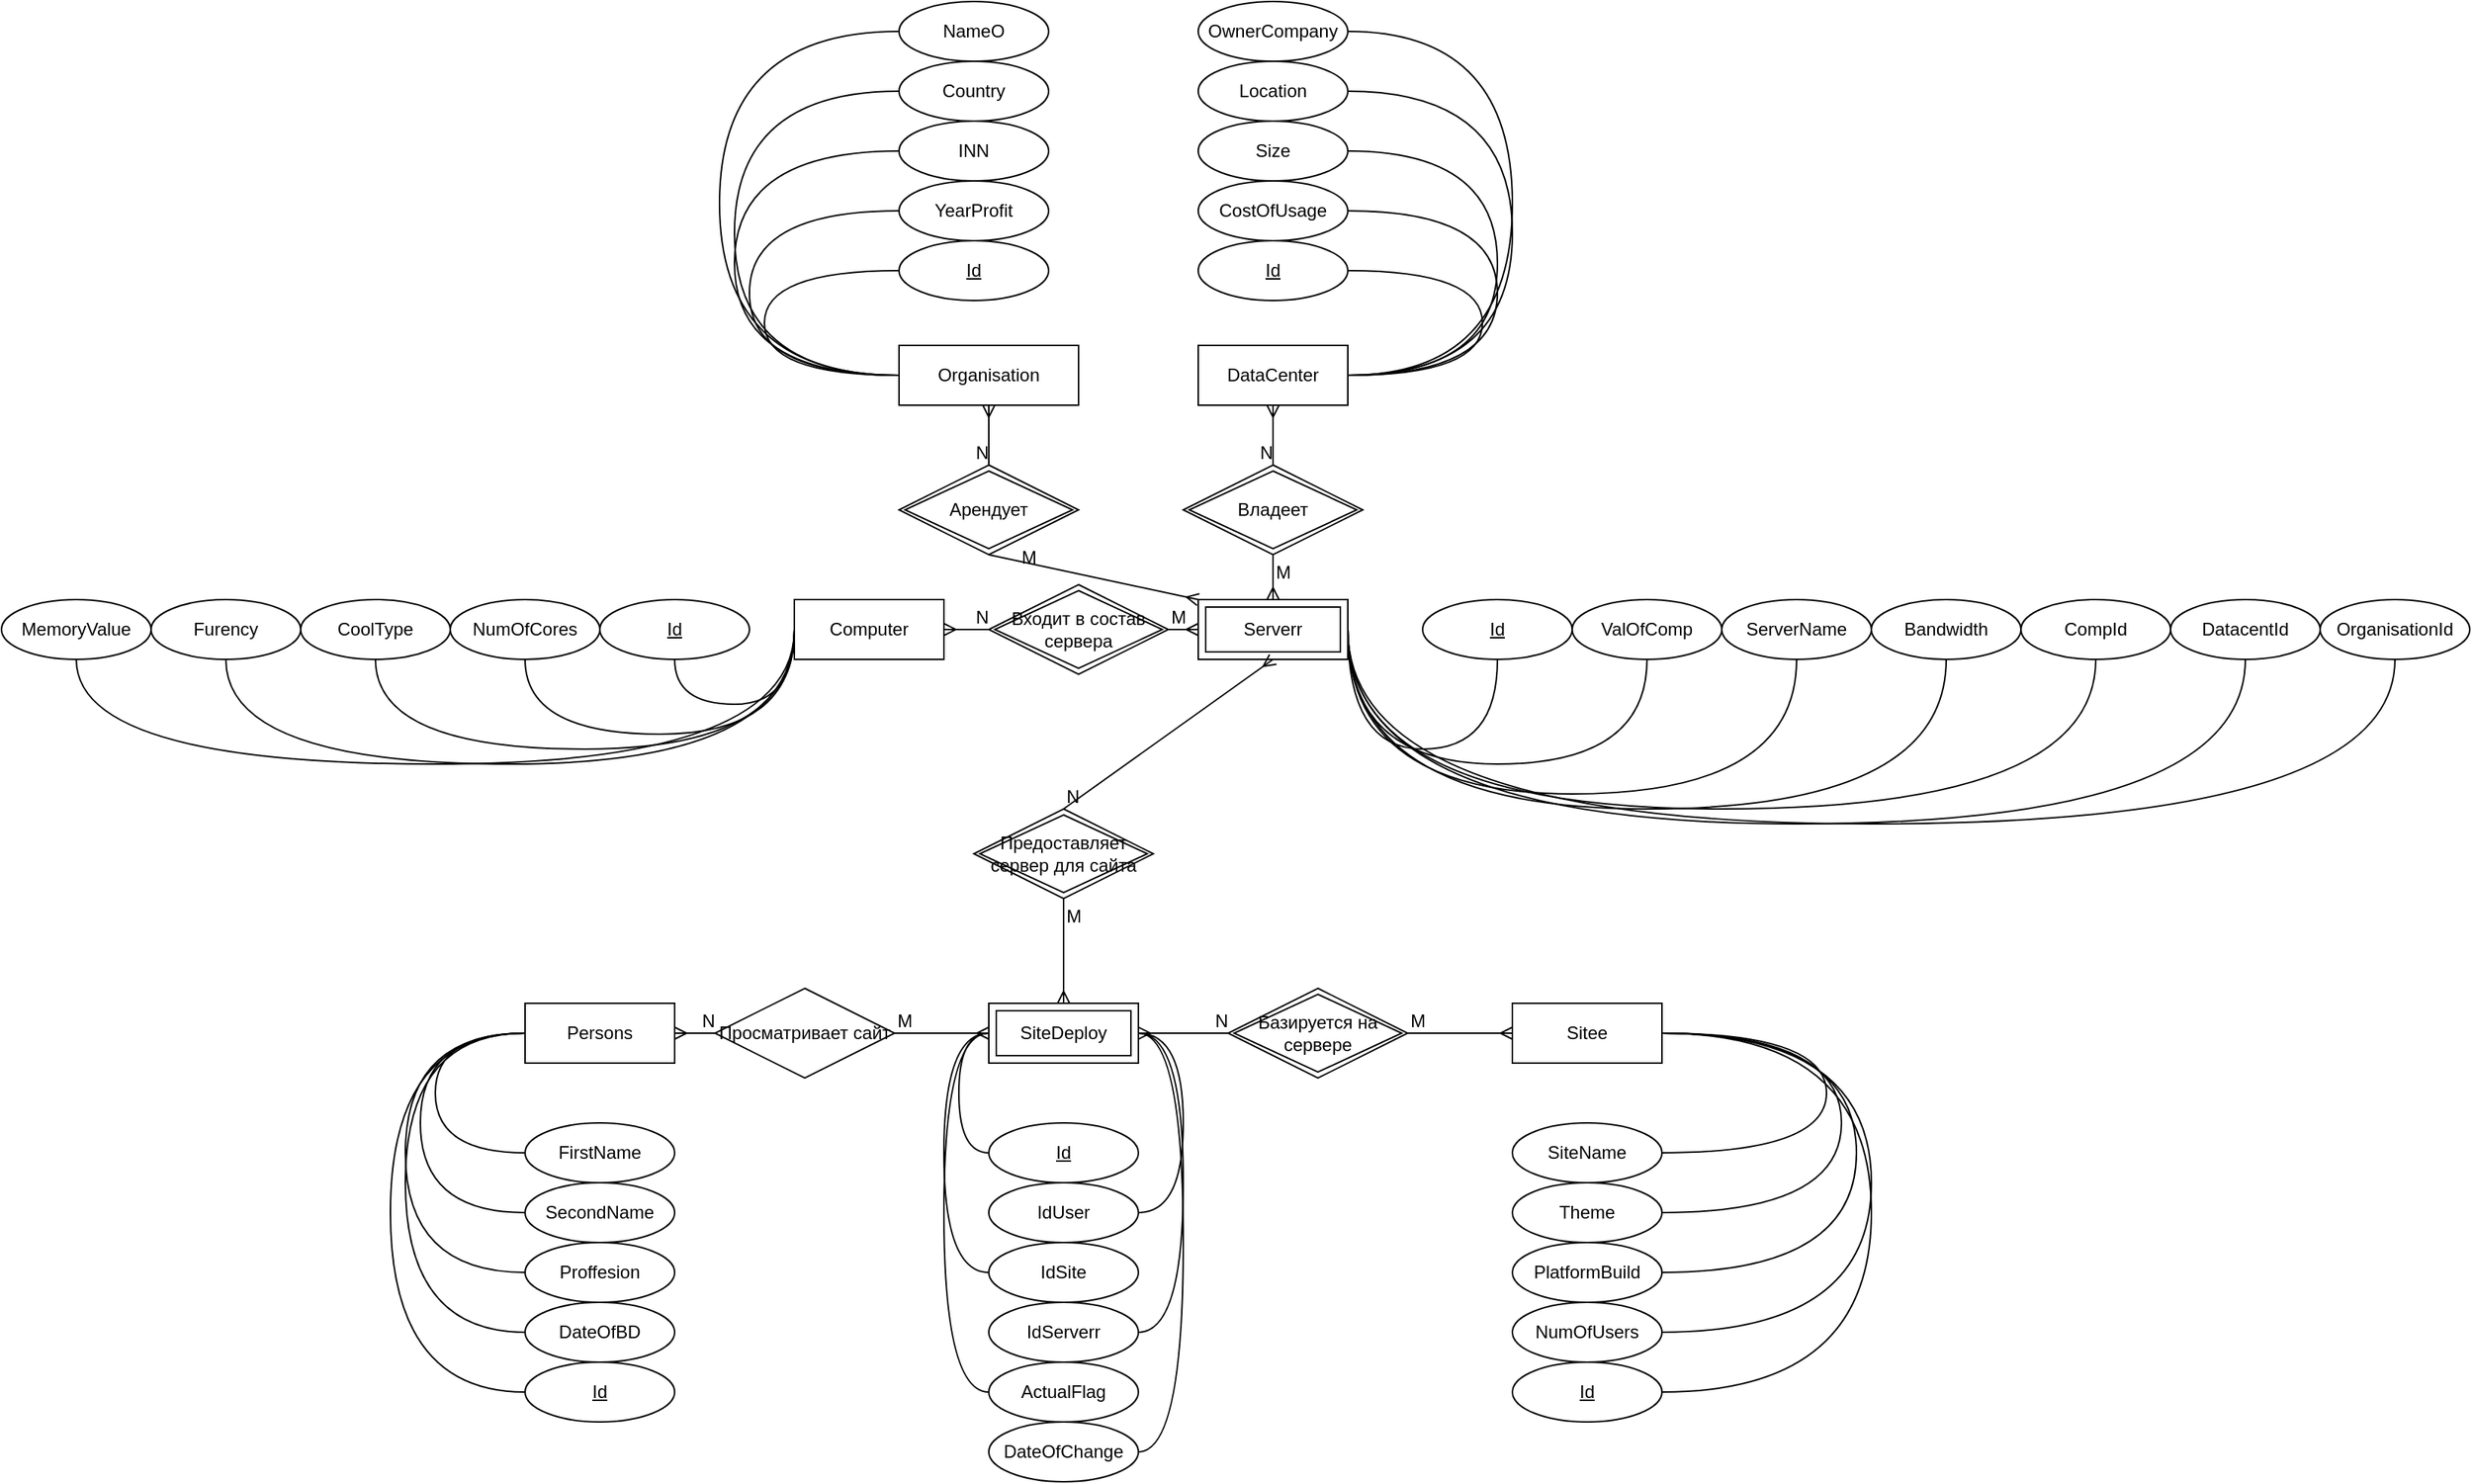 <mxfile version="20.3.1" type="device"><diagram id="-ngmbsDbpZC_VjrYUzRh" name="Страница 1"><mxGraphModel dx="2554" dy="1823" grid="0" gridSize="10" guides="1" tooltips="1" connect="1" arrows="1" fold="1" page="1" pageScale="1" pageWidth="2336" pageHeight="1654" math="0" shadow="0"><root><mxCell id="0"/><mxCell id="1" parent="0"/><mxCell id="NunK1V3B9DV44VtaubPy-156" value="Organisation" style="whiteSpace=wrap;html=1;align=center;" parent="1" vertex="1"><mxGeometry x="840" y="510" width="120" height="40" as="geometry"/></mxCell><mxCell id="NunK1V3B9DV44VtaubPy-157" value="Computer" style="whiteSpace=wrap;html=1;align=center;" parent="1" vertex="1"><mxGeometry x="770" y="680" width="100" height="40" as="geometry"/></mxCell><mxCell id="NunK1V3B9DV44VtaubPy-159" value="DataCenter" style="whiteSpace=wrap;html=1;align=center;" parent="1" vertex="1"><mxGeometry x="1040" y="510" width="100" height="40" as="geometry"/></mxCell><mxCell id="NunK1V3B9DV44VtaubPy-161" value="Serverr" style="shape=ext;margin=3;double=1;whiteSpace=wrap;html=1;align=center;" parent="1" vertex="1"><mxGeometry x="1040" y="680" width="100" height="40" as="geometry"/></mxCell><mxCell id="NunK1V3B9DV44VtaubPy-162" value="SiteDeploy" style="shape=ext;margin=3;double=1;whiteSpace=wrap;html=1;align=center;" parent="1" vertex="1"><mxGeometry x="900" y="950" width="100" height="40" as="geometry"/></mxCell><mxCell id="NunK1V3B9DV44VtaubPy-163" value="Sitee" style="whiteSpace=wrap;html=1;align=center;" parent="1" vertex="1"><mxGeometry x="1250" y="950" width="100" height="40" as="geometry"/></mxCell><mxCell id="NunK1V3B9DV44VtaubPy-165" value="Persons" style="whiteSpace=wrap;html=1;align=center;" parent="1" vertex="1"><mxGeometry x="590" y="950" width="100" height="40" as="geometry"/></mxCell><mxCell id="NunK1V3B9DV44VtaubPy-168" value="NameO" style="ellipse;whiteSpace=wrap;html=1;align=center;" parent="1" vertex="1"><mxGeometry x="840" y="280" width="100" height="40" as="geometry"/></mxCell><mxCell id="NunK1V3B9DV44VtaubPy-169" value="Country" style="ellipse;whiteSpace=wrap;html=1;align=center;" parent="1" vertex="1"><mxGeometry x="840" y="320" width="100" height="40" as="geometry"/></mxCell><mxCell id="NunK1V3B9DV44VtaubPy-170" value="INN" style="ellipse;whiteSpace=wrap;html=1;align=center;" parent="1" vertex="1"><mxGeometry x="840" y="360" width="100" height="40" as="geometry"/></mxCell><mxCell id="NunK1V3B9DV44VtaubPy-171" value="YearProfit" style="ellipse;whiteSpace=wrap;html=1;align=center;" parent="1" vertex="1"><mxGeometry x="840" y="400" width="100" height="40" as="geometry"/></mxCell><mxCell id="NunK1V3B9DV44VtaubPy-172" value="Id" style="ellipse;whiteSpace=wrap;html=1;align=center;fontStyle=4;" parent="1" vertex="1"><mxGeometry x="840" y="440" width="100" height="40" as="geometry"/></mxCell><mxCell id="NunK1V3B9DV44VtaubPy-173" value="" style="endArrow=none;html=1;rounded=0;entryX=0;entryY=0.5;entryDx=0;entryDy=0;edgeStyle=orthogonalEdgeStyle;curved=1;exitX=0;exitY=0.5;exitDx=0;exitDy=0;" parent="1" source="NunK1V3B9DV44VtaubPy-168" target="NunK1V3B9DV44VtaubPy-156" edge="1"><mxGeometry relative="1" as="geometry"><mxPoint x="480" y="600" as="sourcePoint"/><mxPoint x="640" y="600" as="targetPoint"/><Array as="points"><mxPoint x="720" y="300"/><mxPoint x="720" y="530"/></Array></mxGeometry></mxCell><mxCell id="NunK1V3B9DV44VtaubPy-174" value="" style="endArrow=none;html=1;rounded=0;exitX=0;exitY=0.5;exitDx=0;exitDy=0;edgeStyle=orthogonalEdgeStyle;curved=1;entryX=0;entryY=0.5;entryDx=0;entryDy=0;" parent="1" source="NunK1V3B9DV44VtaubPy-169" target="NunK1V3B9DV44VtaubPy-156" edge="1"><mxGeometry relative="1" as="geometry"><mxPoint x="480" y="600" as="sourcePoint"/><mxPoint x="640" y="600" as="targetPoint"/><Array as="points"><mxPoint x="730" y="340"/><mxPoint x="730" y="530"/></Array></mxGeometry></mxCell><mxCell id="NunK1V3B9DV44VtaubPy-177" value="" style="endArrow=none;html=1;rounded=0;exitX=0;exitY=0.5;exitDx=0;exitDy=0;edgeStyle=orthogonalEdgeStyle;curved=1;entryX=0;entryY=0.5;entryDx=0;entryDy=0;" parent="1" source="NunK1V3B9DV44VtaubPy-170" target="NunK1V3B9DV44VtaubPy-156" edge="1"><mxGeometry relative="1" as="geometry"><mxPoint x="840" y="620" as="sourcePoint"/><mxPoint x="840" y="810" as="targetPoint"/><Array as="points"><mxPoint x="730" y="380"/><mxPoint x="730" y="530"/></Array></mxGeometry></mxCell><mxCell id="NunK1V3B9DV44VtaubPy-179" value="" style="endArrow=none;html=1;rounded=0;curved=1;entryX=0;entryY=0.5;entryDx=0;entryDy=0;edgeStyle=orthogonalEdgeStyle;exitX=0;exitY=0.5;exitDx=0;exitDy=0;" parent="1" source="NunK1V3B9DV44VtaubPy-171" target="NunK1V3B9DV44VtaubPy-156" edge="1"><mxGeometry relative="1" as="geometry"><mxPoint x="480" y="600" as="sourcePoint"/><mxPoint x="640" y="600" as="targetPoint"/><Array as="points"><mxPoint x="740" y="420"/><mxPoint x="740" y="530"/></Array></mxGeometry></mxCell><mxCell id="NunK1V3B9DV44VtaubPy-180" value="" style="endArrow=none;html=1;rounded=0;curved=1;entryX=0;entryY=0.5;entryDx=0;entryDy=0;edgeStyle=orthogonalEdgeStyle;exitX=0;exitY=0.5;exitDx=0;exitDy=0;" parent="1" source="NunK1V3B9DV44VtaubPy-172" target="NunK1V3B9DV44VtaubPy-156" edge="1"><mxGeometry relative="1" as="geometry"><mxPoint x="480" y="600" as="sourcePoint"/><mxPoint x="640" y="600" as="targetPoint"/><Array as="points"><mxPoint x="750" y="460"/><mxPoint x="750" y="530"/></Array></mxGeometry></mxCell><mxCell id="NunK1V3B9DV44VtaubPy-181" value="OwnerCompany" style="ellipse;whiteSpace=wrap;html=1;align=center;" parent="1" vertex="1"><mxGeometry x="1040" y="280" width="100" height="40" as="geometry"/></mxCell><mxCell id="NunK1V3B9DV44VtaubPy-182" value="Location" style="ellipse;whiteSpace=wrap;html=1;align=center;" parent="1" vertex="1"><mxGeometry x="1040" y="320" width="100" height="40" as="geometry"/></mxCell><mxCell id="NunK1V3B9DV44VtaubPy-183" value="Size" style="ellipse;whiteSpace=wrap;html=1;align=center;" parent="1" vertex="1"><mxGeometry x="1040" y="360" width="100" height="40" as="geometry"/></mxCell><mxCell id="NunK1V3B9DV44VtaubPy-184" value="CostOfUsage" style="ellipse;whiteSpace=wrap;html=1;align=center;" parent="1" vertex="1"><mxGeometry x="1040" y="400" width="100" height="40" as="geometry"/></mxCell><mxCell id="NunK1V3B9DV44VtaubPy-185" value="Id" style="ellipse;whiteSpace=wrap;html=1;align=center;fontStyle=4;" parent="1" vertex="1"><mxGeometry x="1040" y="440" width="100" height="40" as="geometry"/></mxCell><mxCell id="NunK1V3B9DV44VtaubPy-186" value="" style="endArrow=none;html=1;rounded=0;curved=1;exitX=1;exitY=0.5;exitDx=0;exitDy=0;edgeStyle=orthogonalEdgeStyle;entryX=1;entryY=0.5;entryDx=0;entryDy=0;" parent="1" source="NunK1V3B9DV44VtaubPy-159" target="NunK1V3B9DV44VtaubPy-182" edge="1"><mxGeometry relative="1" as="geometry"><mxPoint x="1080" y="590" as="sourcePoint"/><mxPoint x="1240" y="590" as="targetPoint"/><Array as="points"><mxPoint x="1250" y="530"/><mxPoint x="1250" y="340"/></Array></mxGeometry></mxCell><mxCell id="NunK1V3B9DV44VtaubPy-187" value="" style="endArrow=none;html=1;rounded=0;curved=1;exitX=1;exitY=0.5;exitDx=0;exitDy=0;edgeStyle=orthogonalEdgeStyle;entryX=1;entryY=0.5;entryDx=0;entryDy=0;" parent="1" source="NunK1V3B9DV44VtaubPy-159" target="NunK1V3B9DV44VtaubPy-183" edge="1"><mxGeometry relative="1" as="geometry"><mxPoint x="1070" y="660" as="sourcePoint"/><mxPoint x="1230" y="660" as="targetPoint"/><Array as="points"><mxPoint x="1240" y="530"/><mxPoint x="1240" y="380"/></Array></mxGeometry></mxCell><mxCell id="NunK1V3B9DV44VtaubPy-188" value="" style="endArrow=none;html=1;rounded=0;curved=1;exitX=1;exitY=0.5;exitDx=0;exitDy=0;edgeStyle=orthogonalEdgeStyle;entryX=1;entryY=0.5;entryDx=0;entryDy=0;" parent="1" source="NunK1V3B9DV44VtaubPy-159" target="NunK1V3B9DV44VtaubPy-181" edge="1"><mxGeometry relative="1" as="geometry"><mxPoint x="1100" y="700" as="sourcePoint"/><mxPoint x="1260" y="700" as="targetPoint"/><Array as="points"><mxPoint x="1250" y="530"/><mxPoint x="1250" y="300"/></Array></mxGeometry></mxCell><mxCell id="NunK1V3B9DV44VtaubPy-189" value="" style="endArrow=none;html=1;rounded=0;curved=1;exitX=1;exitY=0.5;exitDx=0;exitDy=0;edgeStyle=orthogonalEdgeStyle;entryX=1;entryY=0.5;entryDx=0;entryDy=0;" parent="1" source="NunK1V3B9DV44VtaubPy-159" target="NunK1V3B9DV44VtaubPy-184" edge="1"><mxGeometry relative="1" as="geometry"><mxPoint x="890" y="680" as="sourcePoint"/><mxPoint x="1050" y="680" as="targetPoint"/><Array as="points"><mxPoint x="1240" y="530"/><mxPoint x="1240" y="420"/></Array></mxGeometry></mxCell><mxCell id="NunK1V3B9DV44VtaubPy-190" value="" style="endArrow=none;html=1;rounded=0;curved=1;exitX=1;exitY=0.5;exitDx=0;exitDy=0;edgeStyle=orthogonalEdgeStyle;entryX=1;entryY=0.5;entryDx=0;entryDy=0;" parent="1" source="NunK1V3B9DV44VtaubPy-159" target="NunK1V3B9DV44VtaubPy-185" edge="1"><mxGeometry relative="1" as="geometry"><mxPoint x="840" y="600" as="sourcePoint"/><mxPoint x="1000" y="600" as="targetPoint"/><Array as="points"><mxPoint x="1230" y="530"/><mxPoint x="1230" y="460"/></Array></mxGeometry></mxCell><mxCell id="NunK1V3B9DV44VtaubPy-194" value="MemoryValue" style="ellipse;whiteSpace=wrap;html=1;align=center;" parent="1" vertex="1"><mxGeometry x="240" y="680" width="100" height="40" as="geometry"/></mxCell><mxCell id="NunK1V3B9DV44VtaubPy-195" value="Furency" style="ellipse;whiteSpace=wrap;html=1;align=center;" parent="1" vertex="1"><mxGeometry x="340" y="680" width="100" height="40" as="geometry"/></mxCell><mxCell id="NunK1V3B9DV44VtaubPy-196" value="CoolType" style="ellipse;whiteSpace=wrap;html=1;align=center;" parent="1" vertex="1"><mxGeometry x="440" y="680" width="100" height="40" as="geometry"/></mxCell><mxCell id="NunK1V3B9DV44VtaubPy-197" value="NumOfCores" style="ellipse;whiteSpace=wrap;html=1;align=center;" parent="1" vertex="1"><mxGeometry x="540" y="680" width="100" height="40" as="geometry"/></mxCell><mxCell id="NunK1V3B9DV44VtaubPy-198" value="Id" style="ellipse;whiteSpace=wrap;html=1;align=center;fontStyle=4;" parent="1" vertex="1"><mxGeometry x="640" y="680" width="100" height="40" as="geometry"/></mxCell><mxCell id="NunK1V3B9DV44VtaubPy-199" value="" style="endArrow=none;html=1;rounded=0;curved=1;entryX=0;entryY=0.5;entryDx=0;entryDy=0;edgeStyle=orthogonalEdgeStyle;exitX=0.5;exitY=1;exitDx=0;exitDy=0;" parent="1" source="NunK1V3B9DV44VtaubPy-197" target="NunK1V3B9DV44VtaubPy-157" edge="1"><mxGeometry relative="1" as="geometry"><mxPoint x="370" y="540" as="sourcePoint"/><mxPoint x="530" y="540" as="targetPoint"/><Array as="points"><mxPoint x="590" y="770"/><mxPoint x="770" y="770"/></Array></mxGeometry></mxCell><mxCell id="NunK1V3B9DV44VtaubPy-200" value="" style="endArrow=none;html=1;rounded=0;curved=1;entryX=0;entryY=0.5;entryDx=0;entryDy=0;edgeStyle=orthogonalEdgeStyle;exitX=0.5;exitY=1;exitDx=0;exitDy=0;" parent="1" source="NunK1V3B9DV44VtaubPy-196" target="NunK1V3B9DV44VtaubPy-157" edge="1"><mxGeometry relative="1" as="geometry"><mxPoint x="380" y="570" as="sourcePoint"/><mxPoint x="540" y="570" as="targetPoint"/><Array as="points"><mxPoint x="490" y="780"/><mxPoint x="770" y="780"/></Array></mxGeometry></mxCell><mxCell id="NunK1V3B9DV44VtaubPy-202" value="" style="endArrow=none;html=1;rounded=0;curved=1;entryX=0;entryY=0.5;entryDx=0;entryDy=0;edgeStyle=orthogonalEdgeStyle;exitX=0.5;exitY=1;exitDx=0;exitDy=0;" parent="1" source="NunK1V3B9DV44VtaubPy-195" target="NunK1V3B9DV44VtaubPy-157" edge="1"><mxGeometry relative="1" as="geometry"><mxPoint x="360" y="590" as="sourcePoint"/><mxPoint x="520" y="590" as="targetPoint"/><Array as="points"><mxPoint x="390" y="790"/><mxPoint x="770" y="790"/></Array></mxGeometry></mxCell><mxCell id="NunK1V3B9DV44VtaubPy-203" value="" style="endArrow=none;html=1;rounded=0;curved=1;entryX=0;entryY=0.5;entryDx=0;entryDy=0;edgeStyle=orthogonalEdgeStyle;exitX=0.5;exitY=1;exitDx=0;exitDy=0;" parent="1" source="NunK1V3B9DV44VtaubPy-194" target="NunK1V3B9DV44VtaubPy-157" edge="1"><mxGeometry relative="1" as="geometry"><mxPoint x="360" y="620" as="sourcePoint"/><mxPoint x="520" y="620" as="targetPoint"/><Array as="points"><mxPoint x="290" y="790"/><mxPoint x="770" y="790"/></Array></mxGeometry></mxCell><mxCell id="NunK1V3B9DV44VtaubPy-204" value="" style="endArrow=none;html=1;rounded=0;curved=1;entryX=0;entryY=0.5;entryDx=0;entryDy=0;edgeStyle=orthogonalEdgeStyle;exitX=0.5;exitY=1;exitDx=0;exitDy=0;" parent="1" source="NunK1V3B9DV44VtaubPy-198" target="NunK1V3B9DV44VtaubPy-157" edge="1"><mxGeometry relative="1" as="geometry"><mxPoint x="380" y="500" as="sourcePoint"/><mxPoint x="540" y="500" as="targetPoint"/><Array as="points"><mxPoint x="690" y="750"/><mxPoint x="770" y="750"/></Array></mxGeometry></mxCell><mxCell id="NunK1V3B9DV44VtaubPy-205" value="Bandwidth" style="ellipse;whiteSpace=wrap;html=1;align=center;" parent="1" vertex="1"><mxGeometry x="1490" y="680" width="100" height="40" as="geometry"/></mxCell><mxCell id="NunK1V3B9DV44VtaubPy-206" value="ValOfComp" style="ellipse;whiteSpace=wrap;html=1;align=center;" parent="1" vertex="1"><mxGeometry x="1290" y="680" width="100" height="40" as="geometry"/></mxCell><mxCell id="NunK1V3B9DV44VtaubPy-207" value="ServerName" style="ellipse;whiteSpace=wrap;html=1;align=center;" parent="1" vertex="1"><mxGeometry x="1390" y="680" width="100" height="40" as="geometry"/></mxCell><mxCell id="NunK1V3B9DV44VtaubPy-208" value="Id" style="ellipse;whiteSpace=wrap;html=1;align=center;fontStyle=4;" parent="1" vertex="1"><mxGeometry x="1190" y="680" width="100" height="40" as="geometry"/></mxCell><mxCell id="NunK1V3B9DV44VtaubPy-210" value="DatacentId" style="ellipse;whiteSpace=wrap;html=1;align=center;" parent="1" vertex="1"><mxGeometry x="1690" y="680" width="100" height="40" as="geometry"/></mxCell><mxCell id="NunK1V3B9DV44VtaubPy-211" value="OrganisationId" style="ellipse;whiteSpace=wrap;html=1;align=center;" parent="1" vertex="1"><mxGeometry x="1790" y="680" width="100" height="40" as="geometry"/></mxCell><mxCell id="NunK1V3B9DV44VtaubPy-212" value="CompId" style="ellipse;whiteSpace=wrap;html=1;align=center;" parent="1" vertex="1"><mxGeometry x="1590" y="680" width="100" height="40" as="geometry"/></mxCell><mxCell id="NunK1V3B9DV44VtaubPy-213" value="" style="endArrow=none;html=1;rounded=0;curved=1;exitX=1;exitY=0.5;exitDx=0;exitDy=0;edgeStyle=orthogonalEdgeStyle;entryX=0.5;entryY=1;entryDx=0;entryDy=0;" parent="1" source="NunK1V3B9DV44VtaubPy-161" target="NunK1V3B9DV44VtaubPy-212" edge="1"><mxGeometry relative="1" as="geometry"><mxPoint x="1370" y="1030" as="sourcePoint"/><mxPoint x="1530" y="1030" as="targetPoint"/><Array as="points"><mxPoint x="1140" y="820"/><mxPoint x="1640" y="820"/></Array></mxGeometry></mxCell><mxCell id="NunK1V3B9DV44VtaubPy-214" value="" style="endArrow=none;html=1;rounded=0;curved=1;exitX=1;exitY=0.5;exitDx=0;exitDy=0;edgeStyle=orthogonalEdgeStyle;entryX=0.5;entryY=1;entryDx=0;entryDy=0;" parent="1" source="NunK1V3B9DV44VtaubPy-161" target="NunK1V3B9DV44VtaubPy-207" edge="1"><mxGeometry relative="1" as="geometry"><mxPoint x="1360" y="960" as="sourcePoint"/><mxPoint x="1520" y="960" as="targetPoint"/><Array as="points"><mxPoint x="1140" y="810"/><mxPoint x="1440" y="810"/></Array></mxGeometry></mxCell><mxCell id="NunK1V3B9DV44VtaubPy-215" value="" style="endArrow=none;html=1;rounded=0;curved=1;exitX=1;exitY=0.5;exitDx=0;exitDy=0;edgeStyle=orthogonalEdgeStyle;entryX=0.5;entryY=1;entryDx=0;entryDy=0;" parent="1" source="NunK1V3B9DV44VtaubPy-161" target="NunK1V3B9DV44VtaubPy-208" edge="1"><mxGeometry relative="1" as="geometry"><mxPoint x="1350" y="870" as="sourcePoint"/><mxPoint x="1510" y="870" as="targetPoint"/><Array as="points"><mxPoint x="1140" y="780"/><mxPoint x="1240" y="780"/></Array></mxGeometry></mxCell><mxCell id="NunK1V3B9DV44VtaubPy-216" value="" style="endArrow=none;html=1;rounded=0;curved=1;exitX=1;exitY=0.5;exitDx=0;exitDy=0;entryX=0.5;entryY=1;entryDx=0;entryDy=0;edgeStyle=orthogonalEdgeStyle;" parent="1" source="NunK1V3B9DV44VtaubPy-161" target="NunK1V3B9DV44VtaubPy-210" edge="1"><mxGeometry relative="1" as="geometry"><mxPoint x="1360" y="830" as="sourcePoint"/><mxPoint x="1520" y="830" as="targetPoint"/><Array as="points"><mxPoint x="1140" y="830"/><mxPoint x="1740" y="830"/></Array></mxGeometry></mxCell><mxCell id="NunK1V3B9DV44VtaubPy-217" value="" style="endArrow=none;html=1;rounded=0;curved=1;exitX=1;exitY=0.5;exitDx=0;exitDy=0;edgeStyle=orthogonalEdgeStyle;entryX=0.5;entryY=1;entryDx=0;entryDy=0;" parent="1" source="NunK1V3B9DV44VtaubPy-161" target="NunK1V3B9DV44VtaubPy-206" edge="1"><mxGeometry relative="1" as="geometry"><mxPoint x="1360" y="910" as="sourcePoint"/><mxPoint x="1520" y="910" as="targetPoint"/><Array as="points"><mxPoint x="1140" y="790"/><mxPoint x="1340" y="790"/></Array></mxGeometry></mxCell><mxCell id="NunK1V3B9DV44VtaubPy-218" value="" style="endArrow=none;html=1;rounded=0;curved=1;exitX=1;exitY=0.5;exitDx=0;exitDy=0;edgeStyle=orthogonalEdgeStyle;entryX=0.5;entryY=1;entryDx=0;entryDy=0;" parent="1" source="NunK1V3B9DV44VtaubPy-161" target="NunK1V3B9DV44VtaubPy-205" edge="1"><mxGeometry relative="1" as="geometry"><mxPoint x="1370" y="991" as="sourcePoint"/><mxPoint x="1530" y="991" as="targetPoint"/><Array as="points"><mxPoint x="1140" y="820"/><mxPoint x="1540" y="820"/></Array></mxGeometry></mxCell><mxCell id="NunK1V3B9DV44VtaubPy-219" value="" style="endArrow=none;html=1;rounded=0;curved=1;exitX=1;exitY=0.5;exitDx=0;exitDy=0;edgeStyle=orthogonalEdgeStyle;entryX=0.5;entryY=1;entryDx=0;entryDy=0;" parent="1" source="NunK1V3B9DV44VtaubPy-161" target="NunK1V3B9DV44VtaubPy-211" edge="1"><mxGeometry relative="1" as="geometry"><mxPoint x="1370" y="800" as="sourcePoint"/><mxPoint x="1530" y="800" as="targetPoint"/><Array as="points"><mxPoint x="1140" y="830"/><mxPoint x="1840" y="830"/></Array></mxGeometry></mxCell><mxCell id="NunK1V3B9DV44VtaubPy-220" value="SiteName" style="ellipse;whiteSpace=wrap;html=1;align=center;" parent="1" vertex="1"><mxGeometry x="1250" y="1030" width="100" height="40" as="geometry"/></mxCell><mxCell id="NunK1V3B9DV44VtaubPy-221" value="Theme" style="ellipse;whiteSpace=wrap;html=1;align=center;" parent="1" vertex="1"><mxGeometry x="1250" y="1070" width="100" height="40" as="geometry"/></mxCell><mxCell id="NunK1V3B9DV44VtaubPy-222" value="PlatformBuild" style="ellipse;whiteSpace=wrap;html=1;align=center;" parent="1" vertex="1"><mxGeometry x="1250" y="1110" width="100" height="40" as="geometry"/></mxCell><mxCell id="NunK1V3B9DV44VtaubPy-223" value="NumOfUsers" style="ellipse;whiteSpace=wrap;html=1;align=center;" parent="1" vertex="1"><mxGeometry x="1250" y="1150" width="100" height="40" as="geometry"/></mxCell><mxCell id="NunK1V3B9DV44VtaubPy-224" value="Id" style="ellipse;whiteSpace=wrap;html=1;align=center;fontStyle=4;" parent="1" vertex="1"><mxGeometry x="1250" y="1190" width="100" height="40" as="geometry"/></mxCell><mxCell id="NunK1V3B9DV44VtaubPy-225" value="FirstName" style="ellipse;whiteSpace=wrap;html=1;align=center;" parent="1" vertex="1"><mxGeometry x="590" y="1030" width="100" height="40" as="geometry"/></mxCell><mxCell id="NunK1V3B9DV44VtaubPy-226" value="SecondName" style="ellipse;whiteSpace=wrap;html=1;align=center;" parent="1" vertex="1"><mxGeometry x="590" y="1070" width="100" height="40" as="geometry"/></mxCell><mxCell id="NunK1V3B9DV44VtaubPy-227" value="Proffesion" style="ellipse;whiteSpace=wrap;html=1;align=center;" parent="1" vertex="1"><mxGeometry x="590" y="1110" width="100" height="40" as="geometry"/></mxCell><mxCell id="NunK1V3B9DV44VtaubPy-228" value="DateOfBD" style="ellipse;whiteSpace=wrap;html=1;align=center;" parent="1" vertex="1"><mxGeometry x="590" y="1150" width="100" height="40" as="geometry"/></mxCell><mxCell id="NunK1V3B9DV44VtaubPy-229" value="Id" style="ellipse;whiteSpace=wrap;html=1;align=center;fontStyle=4;" parent="1" vertex="1"><mxGeometry x="590" y="1190" width="100" height="40" as="geometry"/></mxCell><mxCell id="NunK1V3B9DV44VtaubPy-230" value="" style="endArrow=none;html=1;rounded=0;curved=1;entryX=0;entryY=0.5;entryDx=0;entryDy=0;edgeStyle=orthogonalEdgeStyle;exitX=0;exitY=0.5;exitDx=0;exitDy=0;" parent="1" source="NunK1V3B9DV44VtaubPy-226" target="NunK1V3B9DV44VtaubPy-165" edge="1"><mxGeometry relative="1" as="geometry"><mxPoint x="60" y="1068.18" as="sourcePoint"/><mxPoint x="220" y="1068.18" as="targetPoint"/><Array as="points"><mxPoint x="520" y="1090"/><mxPoint x="520" y="970"/></Array></mxGeometry></mxCell><mxCell id="NunK1V3B9DV44VtaubPy-231" value="" style="endArrow=none;html=1;rounded=0;curved=1;entryX=0;entryY=0.5;entryDx=0;entryDy=0;edgeStyle=orthogonalEdgeStyle;exitX=0;exitY=0.5;exitDx=0;exitDy=0;" parent="1" source="NunK1V3B9DV44VtaubPy-228" target="NunK1V3B9DV44VtaubPy-165" edge="1"><mxGeometry relative="1" as="geometry"><mxPoint x="50" y="1140" as="sourcePoint"/><mxPoint x="210" y="1140" as="targetPoint"/><Array as="points"><mxPoint x="510" y="1170"/><mxPoint x="510" y="970"/></Array></mxGeometry></mxCell><mxCell id="NunK1V3B9DV44VtaubPy-232" value="" style="endArrow=none;html=1;rounded=0;curved=1;entryX=0;entryY=0.5;entryDx=0;entryDy=0;edgeStyle=orthogonalEdgeStyle;exitX=0;exitY=0.5;exitDx=0;exitDy=0;" parent="1" source="NunK1V3B9DV44VtaubPy-227" target="NunK1V3B9DV44VtaubPy-165" edge="1"><mxGeometry relative="1" as="geometry"><mxPoint x="30" y="1110" as="sourcePoint"/><mxPoint x="190" y="1110" as="targetPoint"/><Array as="points"><mxPoint x="510" y="1130"/><mxPoint x="510" y="970"/></Array></mxGeometry></mxCell><mxCell id="NunK1V3B9DV44VtaubPy-233" value="" style="endArrow=none;html=1;rounded=0;curved=1;entryX=0;entryY=0.5;entryDx=0;entryDy=0;edgeStyle=orthogonalEdgeStyle;exitX=0;exitY=0.5;exitDx=0;exitDy=0;" parent="1" source="NunK1V3B9DV44VtaubPy-229" target="NunK1V3B9DV44VtaubPy-165" edge="1"><mxGeometry relative="1" as="geometry"><mxPoint x="320" y="1140" as="sourcePoint"/><mxPoint x="480" y="1140" as="targetPoint"/><Array as="points"><mxPoint x="500" y="1210"/><mxPoint x="500" y="970"/></Array></mxGeometry></mxCell><mxCell id="NunK1V3B9DV44VtaubPy-234" value="" style="endArrow=none;html=1;rounded=0;curved=1;entryX=0;entryY=0.5;entryDx=0;entryDy=0;edgeStyle=orthogonalEdgeStyle;exitX=0;exitY=0.5;exitDx=0;exitDy=0;" parent="1" source="NunK1V3B9DV44VtaubPy-225" target="NunK1V3B9DV44VtaubPy-165" edge="1"><mxGeometry relative="1" as="geometry"><mxPoint x="70" y="1028.18" as="sourcePoint"/><mxPoint x="230" y="1028.18" as="targetPoint"/><Array as="points"><mxPoint x="530" y="1050"/><mxPoint x="530" y="970"/></Array></mxGeometry></mxCell><mxCell id="NunK1V3B9DV44VtaubPy-235" value="" style="endArrow=none;html=1;rounded=0;curved=1;exitX=1;exitY=0.5;exitDx=0;exitDy=0;edgeStyle=orthogonalEdgeStyle;entryX=1;entryY=0.5;entryDx=0;entryDy=0;" parent="1" source="NunK1V3B9DV44VtaubPy-163" target="NunK1V3B9DV44VtaubPy-224" edge="1"><mxGeometry relative="1" as="geometry"><mxPoint x="840" y="1360" as="sourcePoint"/><mxPoint x="1540" y="1070" as="targetPoint"/><Array as="points"><mxPoint x="1490" y="970"/><mxPoint x="1490" y="1210"/></Array></mxGeometry></mxCell><mxCell id="NunK1V3B9DV44VtaubPy-236" value="" style="endArrow=none;html=1;rounded=0;curved=1;exitX=1;exitY=0.5;exitDx=0;exitDy=0;edgeStyle=orthogonalEdgeStyle;entryX=1;entryY=0.5;entryDx=0;entryDy=0;" parent="1" source="NunK1V3B9DV44VtaubPy-163" target="NunK1V3B9DV44VtaubPy-223" edge="1"><mxGeometry relative="1" as="geometry"><mxPoint x="1040" y="1350" as="sourcePoint"/><mxPoint x="1650" y="1050" as="targetPoint"/><Array as="points"><mxPoint x="1490" y="970"/><mxPoint x="1490" y="1170"/></Array></mxGeometry></mxCell><mxCell id="NunK1V3B9DV44VtaubPy-237" value="" style="endArrow=none;html=1;rounded=0;curved=1;exitX=1;exitY=0.5;exitDx=0;exitDy=0;edgeStyle=orthogonalEdgeStyle;entryX=1;entryY=0.5;entryDx=0;entryDy=0;" parent="1" source="NunK1V3B9DV44VtaubPy-163" target="NunK1V3B9DV44VtaubPy-221" edge="1"><mxGeometry relative="1" as="geometry"><mxPoint x="840" y="1420" as="sourcePoint"/><mxPoint x="1590" y="930" as="targetPoint"/><Array as="points"><mxPoint x="1470" y="970"/><mxPoint x="1470" y="1090"/></Array></mxGeometry></mxCell><mxCell id="NunK1V3B9DV44VtaubPy-238" value="" style="endArrow=none;html=1;rounded=0;curved=1;exitX=1;exitY=0.5;exitDx=0;exitDy=0;edgeStyle=orthogonalEdgeStyle;entryX=1;entryY=0.5;entryDx=0;entryDy=0;" parent="1" source="NunK1V3B9DV44VtaubPy-163" target="NunK1V3B9DV44VtaubPy-222" edge="1"><mxGeometry relative="1" as="geometry"><mxPoint x="1030" y="1420" as="sourcePoint"/><mxPoint x="1640" y="1010" as="targetPoint"/><Array as="points"><mxPoint x="1480" y="970"/><mxPoint x="1480" y="1130"/></Array></mxGeometry></mxCell><mxCell id="NunK1V3B9DV44VtaubPy-239" value="" style="endArrow=none;html=1;rounded=0;curved=1;exitX=1;exitY=0.5;exitDx=0;exitDy=0;edgeStyle=orthogonalEdgeStyle;entryX=1;entryY=0.5;entryDx=0;entryDy=0;" parent="1" source="NunK1V3B9DV44VtaubPy-163" target="NunK1V3B9DV44VtaubPy-220" edge="1"><mxGeometry relative="1" as="geometry"><mxPoint x="1410" y="970" as="sourcePoint"/><mxPoint x="1570" y="970" as="targetPoint"/><Array as="points"><mxPoint x="1460" y="970"/><mxPoint x="1460" y="1050"/></Array></mxGeometry></mxCell><mxCell id="NunK1V3B9DV44VtaubPy-240" value="Id" style="ellipse;whiteSpace=wrap;html=1;align=center;fontStyle=4;" parent="1" vertex="1"><mxGeometry x="900" y="1030" width="100" height="40" as="geometry"/></mxCell><mxCell id="NunK1V3B9DV44VtaubPy-241" value="IdUser" style="ellipse;whiteSpace=wrap;html=1;align=center;" parent="1" vertex="1"><mxGeometry x="900" y="1070" width="100" height="40" as="geometry"/></mxCell><mxCell id="NunK1V3B9DV44VtaubPy-242" value="IdSite" style="ellipse;whiteSpace=wrap;html=1;align=center;" parent="1" vertex="1"><mxGeometry x="900" y="1110" width="100" height="40" as="geometry"/></mxCell><mxCell id="NunK1V3B9DV44VtaubPy-244" value="IdServerr" style="ellipse;whiteSpace=wrap;html=1;align=center;" parent="1" vertex="1"><mxGeometry x="900" y="1150" width="100" height="40" as="geometry"/></mxCell><mxCell id="NunK1V3B9DV44VtaubPy-245" value="ActualFlag" style="ellipse;whiteSpace=wrap;html=1;align=center;" parent="1" vertex="1"><mxGeometry x="900" y="1190" width="100" height="40" as="geometry"/></mxCell><mxCell id="NunK1V3B9DV44VtaubPy-246" value="DateOfChange" style="ellipse;whiteSpace=wrap;html=1;align=center;" parent="1" vertex="1"><mxGeometry x="900" y="1230" width="100" height="40" as="geometry"/></mxCell><mxCell id="NunK1V3B9DV44VtaubPy-248" value="" style="endArrow=none;html=1;rounded=0;curved=1;edgeStyle=orthogonalEdgeStyle;exitX=0;exitY=0.5;exitDx=0;exitDy=0;entryX=0;entryY=0.5;entryDx=0;entryDy=0;" parent="1" source="NunK1V3B9DV44VtaubPy-162" target="NunK1V3B9DV44VtaubPy-240" edge="1"><mxGeometry relative="1" as="geometry"><mxPoint x="820" y="1300" as="sourcePoint"/><mxPoint x="980" y="1300" as="targetPoint"/><Array as="points"><mxPoint x="880" y="970"/><mxPoint x="880" y="1050"/></Array></mxGeometry></mxCell><mxCell id="NunK1V3B9DV44VtaubPy-249" value="" style="endArrow=none;html=1;rounded=0;curved=1;edgeStyle=orthogonalEdgeStyle;exitX=1;exitY=0.5;exitDx=0;exitDy=0;entryX=1;entryY=0.5;entryDx=0;entryDy=0;" parent="1" source="NunK1V3B9DV44VtaubPy-246" target="NunK1V3B9DV44VtaubPy-162" edge="1"><mxGeometry relative="1" as="geometry"><mxPoint x="820" y="1410" as="sourcePoint"/><mxPoint x="980" y="1410" as="targetPoint"/><Array as="points"><mxPoint x="1030" y="1250"/><mxPoint x="1030" y="970"/></Array></mxGeometry></mxCell><mxCell id="NunK1V3B9DV44VtaubPy-250" value="" style="endArrow=none;html=1;rounded=0;curved=1;edgeStyle=orthogonalEdgeStyle;exitX=0;exitY=0.5;exitDx=0;exitDy=0;entryX=0;entryY=0.5;entryDx=0;entryDy=0;" parent="1" source="NunK1V3B9DV44VtaubPy-162" target="NunK1V3B9DV44VtaubPy-245" edge="1"><mxGeometry relative="1" as="geometry"><mxPoint x="830" y="1397" as="sourcePoint"/><mxPoint x="990" y="1397" as="targetPoint"/><Array as="points"><mxPoint x="870" y="970"/><mxPoint x="870" y="1210"/></Array></mxGeometry></mxCell><mxCell id="NunK1V3B9DV44VtaubPy-251" value="" style="endArrow=none;html=1;rounded=0;curved=1;edgeStyle=orthogonalEdgeStyle;exitX=1;exitY=0.5;exitDx=0;exitDy=0;entryX=1;entryY=0.5;entryDx=0;entryDy=0;" parent="1" source="NunK1V3B9DV44VtaubPy-244" target="NunK1V3B9DV44VtaubPy-162" edge="1"><mxGeometry relative="1" as="geometry"><mxPoint x="820" y="1370" as="sourcePoint"/><mxPoint x="980" y="1370" as="targetPoint"/><Array as="points"><mxPoint x="1030" y="1170"/><mxPoint x="1030" y="970"/></Array></mxGeometry></mxCell><mxCell id="NunK1V3B9DV44VtaubPy-252" value="" style="endArrow=none;html=1;rounded=0;curved=1;edgeStyle=orthogonalEdgeStyle;exitX=1;exitY=0.5;exitDx=0;exitDy=0;entryX=1;entryY=0.5;entryDx=0;entryDy=0;" parent="1" source="NunK1V3B9DV44VtaubPy-162" target="NunK1V3B9DV44VtaubPy-241" edge="1"><mxGeometry relative="1" as="geometry"><mxPoint x="820" y="1320" as="sourcePoint"/><mxPoint x="980" y="1320" as="targetPoint"/><Array as="points"><mxPoint x="1030" y="970"/><mxPoint x="1030" y="1090"/></Array></mxGeometry></mxCell><mxCell id="NunK1V3B9DV44VtaubPy-253" value="" style="endArrow=none;html=1;rounded=0;curved=1;edgeStyle=orthogonalEdgeStyle;entryX=0;entryY=0.5;entryDx=0;entryDy=0;exitX=0;exitY=0.5;exitDx=0;exitDy=0;" parent="1" source="NunK1V3B9DV44VtaubPy-162" target="NunK1V3B9DV44VtaubPy-242" edge="1"><mxGeometry relative="1" as="geometry"><mxPoint x="820" y="1350" as="sourcePoint"/><mxPoint x="980" y="1350" as="targetPoint"/><Array as="points"><mxPoint x="870" y="970"/><mxPoint x="870" y="1130"/></Array></mxGeometry></mxCell><mxCell id="NunK1V3B9DV44VtaubPy-254" value="Базируется на сервере" style="shape=rhombus;double=1;perimeter=rhombusPerimeter;whiteSpace=wrap;html=1;align=center;" parent="1" vertex="1"><mxGeometry x="1060" y="940" width="120" height="60" as="geometry"/></mxCell><mxCell id="NunK1V3B9DV44VtaubPy-255" value="Просматривает сайт" style="shape=rhombus;perimeter=rhombusPerimeter;whiteSpace=wrap;html=1;align=center;" parent="1" vertex="1"><mxGeometry x="717" y="940" width="120" height="60" as="geometry"/></mxCell><mxCell id="NunK1V3B9DV44VtaubPy-256" value="Владеет" style="shape=rhombus;double=1;perimeter=rhombusPerimeter;whiteSpace=wrap;html=1;align=center;" parent="1" vertex="1"><mxGeometry x="1030" y="590" width="120" height="60" as="geometry"/></mxCell><mxCell id="NunK1V3B9DV44VtaubPy-257" value="Входит в состав&lt;br&gt;сервера" style="shape=rhombus;double=1;perimeter=rhombusPerimeter;whiteSpace=wrap;html=1;align=center;" parent="1" vertex="1"><mxGeometry x="900" y="670" width="120" height="60" as="geometry"/></mxCell><mxCell id="NunK1V3B9DV44VtaubPy-258" value="Арендует" style="shape=rhombus;double=1;perimeter=rhombusPerimeter;whiteSpace=wrap;html=1;align=center;" parent="1" vertex="1"><mxGeometry x="840" y="590" width="120" height="60" as="geometry"/></mxCell><mxCell id="NunK1V3B9DV44VtaubPy-265" value="" style="endArrow=none;html=1;rounded=0;curved=1;exitX=1;exitY=0.5;exitDx=0;exitDy=0;entryX=0;entryY=0.5;entryDx=0;entryDy=0;startArrow=ERmany;startFill=0;" parent="1" source="NunK1V3B9DV44VtaubPy-157" target="NunK1V3B9DV44VtaubPy-257" edge="1"><mxGeometry relative="1" as="geometry"><mxPoint x="910" y="770" as="sourcePoint"/><mxPoint x="1070" y="770" as="targetPoint"/></mxGeometry></mxCell><mxCell id="NunK1V3B9DV44VtaubPy-267" value="N" style="resizable=0;html=1;align=right;verticalAlign=bottom;" parent="NunK1V3B9DV44VtaubPy-265" connectable="0" vertex="1"><mxGeometry x="1" relative="1" as="geometry"/></mxCell><mxCell id="NunK1V3B9DV44VtaubPy-268" value="" style="endArrow=ERmany;html=1;rounded=0;curved=1;exitX=1;exitY=0.5;exitDx=0;exitDy=0;entryX=0;entryY=0.5;entryDx=0;entryDy=0;startArrow=none;startFill=0;endFill=0;" parent="1" source="NunK1V3B9DV44VtaubPy-257" target="NunK1V3B9DV44VtaubPy-161" edge="1"><mxGeometry relative="1" as="geometry"><mxPoint x="910" y="770" as="sourcePoint"/><mxPoint x="1070" y="770" as="targetPoint"/></mxGeometry></mxCell><mxCell id="NunK1V3B9DV44VtaubPy-269" value="M" style="resizable=0;html=1;align=left;verticalAlign=bottom;" parent="NunK1V3B9DV44VtaubPy-268" connectable="0" vertex="1"><mxGeometry x="-1" relative="1" as="geometry"/></mxCell><mxCell id="NunK1V3B9DV44VtaubPy-271" value="" style="endArrow=none;html=1;rounded=0;curved=1;exitX=0.5;exitY=1;exitDx=0;exitDy=0;entryX=0.5;entryY=0;entryDx=0;entryDy=0;startArrow=ERmany;startFill=0;" parent="1" source="NunK1V3B9DV44VtaubPy-156" target="NunK1V3B9DV44VtaubPy-258" edge="1"><mxGeometry relative="1" as="geometry"><mxPoint x="910" y="660" as="sourcePoint"/><mxPoint x="1070" y="660" as="targetPoint"/></mxGeometry></mxCell><mxCell id="NunK1V3B9DV44VtaubPy-273" value="N" style="resizable=0;html=1;align=right;verticalAlign=bottom;" parent="NunK1V3B9DV44VtaubPy-271" connectable="0" vertex="1"><mxGeometry x="1" relative="1" as="geometry"/></mxCell><mxCell id="NunK1V3B9DV44VtaubPy-274" value="" style="endArrow=none;html=1;rounded=0;curved=1;exitX=0.5;exitY=1;exitDx=0;exitDy=0;entryX=0.5;entryY=0;entryDx=0;entryDy=0;startArrow=ERmany;startFill=0;" parent="1" source="NunK1V3B9DV44VtaubPy-159" target="NunK1V3B9DV44VtaubPy-256" edge="1"><mxGeometry relative="1" as="geometry"><mxPoint x="910" y="660" as="sourcePoint"/><mxPoint x="1070" y="660" as="targetPoint"/></mxGeometry></mxCell><mxCell id="NunK1V3B9DV44VtaubPy-276" value="N" style="resizable=0;html=1;align=right;verticalAlign=bottom;" parent="NunK1V3B9DV44VtaubPy-274" connectable="0" vertex="1"><mxGeometry x="1" relative="1" as="geometry"/></mxCell><mxCell id="NunK1V3B9DV44VtaubPy-277" value="" style="endArrow=ERmany;html=1;rounded=0;curved=1;exitX=0.5;exitY=1;exitDx=0;exitDy=0;entryX=0.5;entryY=0;entryDx=0;entryDy=0;endFill=0;" parent="1" source="NunK1V3B9DV44VtaubPy-256" target="NunK1V3B9DV44VtaubPy-161" edge="1"><mxGeometry relative="1" as="geometry"><mxPoint x="910" y="660" as="sourcePoint"/><mxPoint x="1070" y="660" as="targetPoint"/></mxGeometry></mxCell><mxCell id="NunK1V3B9DV44VtaubPy-278" value="M" style="resizable=0;html=1;align=left;verticalAlign=bottom;" parent="NunK1V3B9DV44VtaubPy-277" connectable="0" vertex="1"><mxGeometry x="-1" relative="1" as="geometry"><mxPoint y="20" as="offset"/></mxGeometry></mxCell><mxCell id="NunK1V3B9DV44VtaubPy-280" value="" style="endArrow=ERmany;html=1;rounded=0;curved=1;exitX=0.5;exitY=1;exitDx=0;exitDy=0;entryX=0;entryY=0;entryDx=0;entryDy=0;endFill=0;" parent="1" source="NunK1V3B9DV44VtaubPy-258" target="NunK1V3B9DV44VtaubPy-161" edge="1"><mxGeometry relative="1" as="geometry"><mxPoint x="910" y="660" as="sourcePoint"/><mxPoint x="1070" y="660" as="targetPoint"/></mxGeometry></mxCell><mxCell id="NunK1V3B9DV44VtaubPy-281" value="M" style="resizable=0;html=1;align=left;verticalAlign=bottom;" parent="NunK1V3B9DV44VtaubPy-280" connectable="0" vertex="1"><mxGeometry x="-1" relative="1" as="geometry"><mxPoint x="20" y="10" as="offset"/></mxGeometry></mxCell><mxCell id="NunK1V3B9DV44VtaubPy-283" value="Предоставляет&lt;br&gt;сервер для сайта" style="shape=rhombus;double=1;perimeter=rhombusPerimeter;whiteSpace=wrap;html=1;align=center;" parent="1" vertex="1"><mxGeometry x="890" y="820" width="120" height="60" as="geometry"/></mxCell><mxCell id="NunK1V3B9DV44VtaubPy-284" value="" style="endArrow=ERmany;html=1;rounded=0;curved=1;exitX=0.5;exitY=1;exitDx=0;exitDy=0;entryX=0.5;entryY=0;entryDx=0;entryDy=0;startArrow=none;startFill=0;endFill=0;" parent="1" source="NunK1V3B9DV44VtaubPy-283" target="NunK1V3B9DV44VtaubPy-162" edge="1"><mxGeometry relative="1" as="geometry"><mxPoint x="960" y="980" as="sourcePoint"/><mxPoint x="1120" y="980" as="targetPoint"/></mxGeometry></mxCell><mxCell id="NunK1V3B9DV44VtaubPy-285" value="M" style="resizable=0;html=1;align=left;verticalAlign=bottom;" parent="NunK1V3B9DV44VtaubPy-284" connectable="0" vertex="1"><mxGeometry x="-1" relative="1" as="geometry"><mxPoint y="20" as="offset"/></mxGeometry></mxCell><mxCell id="NunK1V3B9DV44VtaubPy-288" value="" style="endArrow=ERmany;html=1;rounded=0;curved=1;exitX=1;exitY=0.5;exitDx=0;exitDy=0;entryX=0;entryY=0.5;entryDx=0;entryDy=0;endFill=0;" parent="1" source="NunK1V3B9DV44VtaubPy-255" target="NunK1V3B9DV44VtaubPy-162" edge="1"><mxGeometry relative="1" as="geometry"><mxPoint x="960" y="980" as="sourcePoint"/><mxPoint x="1120" y="980" as="targetPoint"/></mxGeometry></mxCell><mxCell id="NunK1V3B9DV44VtaubPy-289" value="M" style="resizable=0;html=1;align=left;verticalAlign=bottom;" parent="NunK1V3B9DV44VtaubPy-288" connectable="0" vertex="1"><mxGeometry x="-1" relative="1" as="geometry"/></mxCell><mxCell id="NunK1V3B9DV44VtaubPy-291" value="" style="endArrow=none;html=1;rounded=0;curved=1;exitX=1;exitY=0.5;exitDx=0;exitDy=0;entryX=0;entryY=0.5;entryDx=0;entryDy=0;endFill=0;startArrow=ERmany;startFill=0;" parent="1" source="NunK1V3B9DV44VtaubPy-165" target="NunK1V3B9DV44VtaubPy-255" edge="1"><mxGeometry relative="1" as="geometry"><mxPoint x="960" y="980" as="sourcePoint"/><mxPoint x="1120" y="980" as="targetPoint"/></mxGeometry></mxCell><mxCell id="NunK1V3B9DV44VtaubPy-293" value="N" style="resizable=0;html=1;align=right;verticalAlign=bottom;" parent="NunK1V3B9DV44VtaubPy-291" connectable="0" vertex="1"><mxGeometry x="1" relative="1" as="geometry"/></mxCell><mxCell id="NunK1V3B9DV44VtaubPy-294" value="" style="endArrow=none;html=1;rounded=0;curved=1;exitX=1;exitY=0.5;exitDx=0;exitDy=0;entryX=0;entryY=0.5;entryDx=0;entryDy=0;startArrow=ERmany;startFill=0;" parent="1" source="NunK1V3B9DV44VtaubPy-162" target="NunK1V3B9DV44VtaubPy-254" edge="1"><mxGeometry relative="1" as="geometry"><mxPoint x="960" y="980" as="sourcePoint"/><mxPoint x="1120" y="980" as="targetPoint"/></mxGeometry></mxCell><mxCell id="NunK1V3B9DV44VtaubPy-296" value="N" style="resizable=0;html=1;align=right;verticalAlign=bottom;" parent="NunK1V3B9DV44VtaubPy-294" connectable="0" vertex="1"><mxGeometry x="1" relative="1" as="geometry"/></mxCell><mxCell id="NunK1V3B9DV44VtaubPy-297" value="" style="endArrow=ERmany;html=1;rounded=0;curved=1;exitX=1;exitY=0.5;exitDx=0;exitDy=0;entryX=0;entryY=0.5;entryDx=0;entryDy=0;endFill=0;" parent="1" source="NunK1V3B9DV44VtaubPy-254" target="NunK1V3B9DV44VtaubPy-163" edge="1"><mxGeometry relative="1" as="geometry"><mxPoint x="960" y="980" as="sourcePoint"/><mxPoint x="1120" y="980" as="targetPoint"/></mxGeometry></mxCell><mxCell id="NunK1V3B9DV44VtaubPy-298" value="M" style="resizable=0;html=1;align=left;verticalAlign=bottom;" parent="NunK1V3B9DV44VtaubPy-297" connectable="0" vertex="1"><mxGeometry x="-1" relative="1" as="geometry"/></mxCell><mxCell id="NunK1V3B9DV44VtaubPy-300" value="" style="endArrow=ERmany;html=1;rounded=0;curved=1;exitX=0.5;exitY=0;exitDx=0;exitDy=0;entryX=0.5;entryY=1;entryDx=0;entryDy=0;startArrow=none;startFill=0;endFill=0;" parent="1" source="NunK1V3B9DV44VtaubPy-283" target="NunK1V3B9DV44VtaubPy-161" edge="1"><mxGeometry relative="1" as="geometry"><mxPoint x="960" y="870" as="sourcePoint"/><mxPoint x="1120" y="870" as="targetPoint"/></mxGeometry></mxCell><mxCell id="NunK1V3B9DV44VtaubPy-301" value="N" style="resizable=0;html=1;align=left;verticalAlign=bottom;" parent="NunK1V3B9DV44VtaubPy-300" connectable="0" vertex="1"><mxGeometry x="-1" relative="1" as="geometry"/></mxCell></root></mxGraphModel></diagram></mxfile>